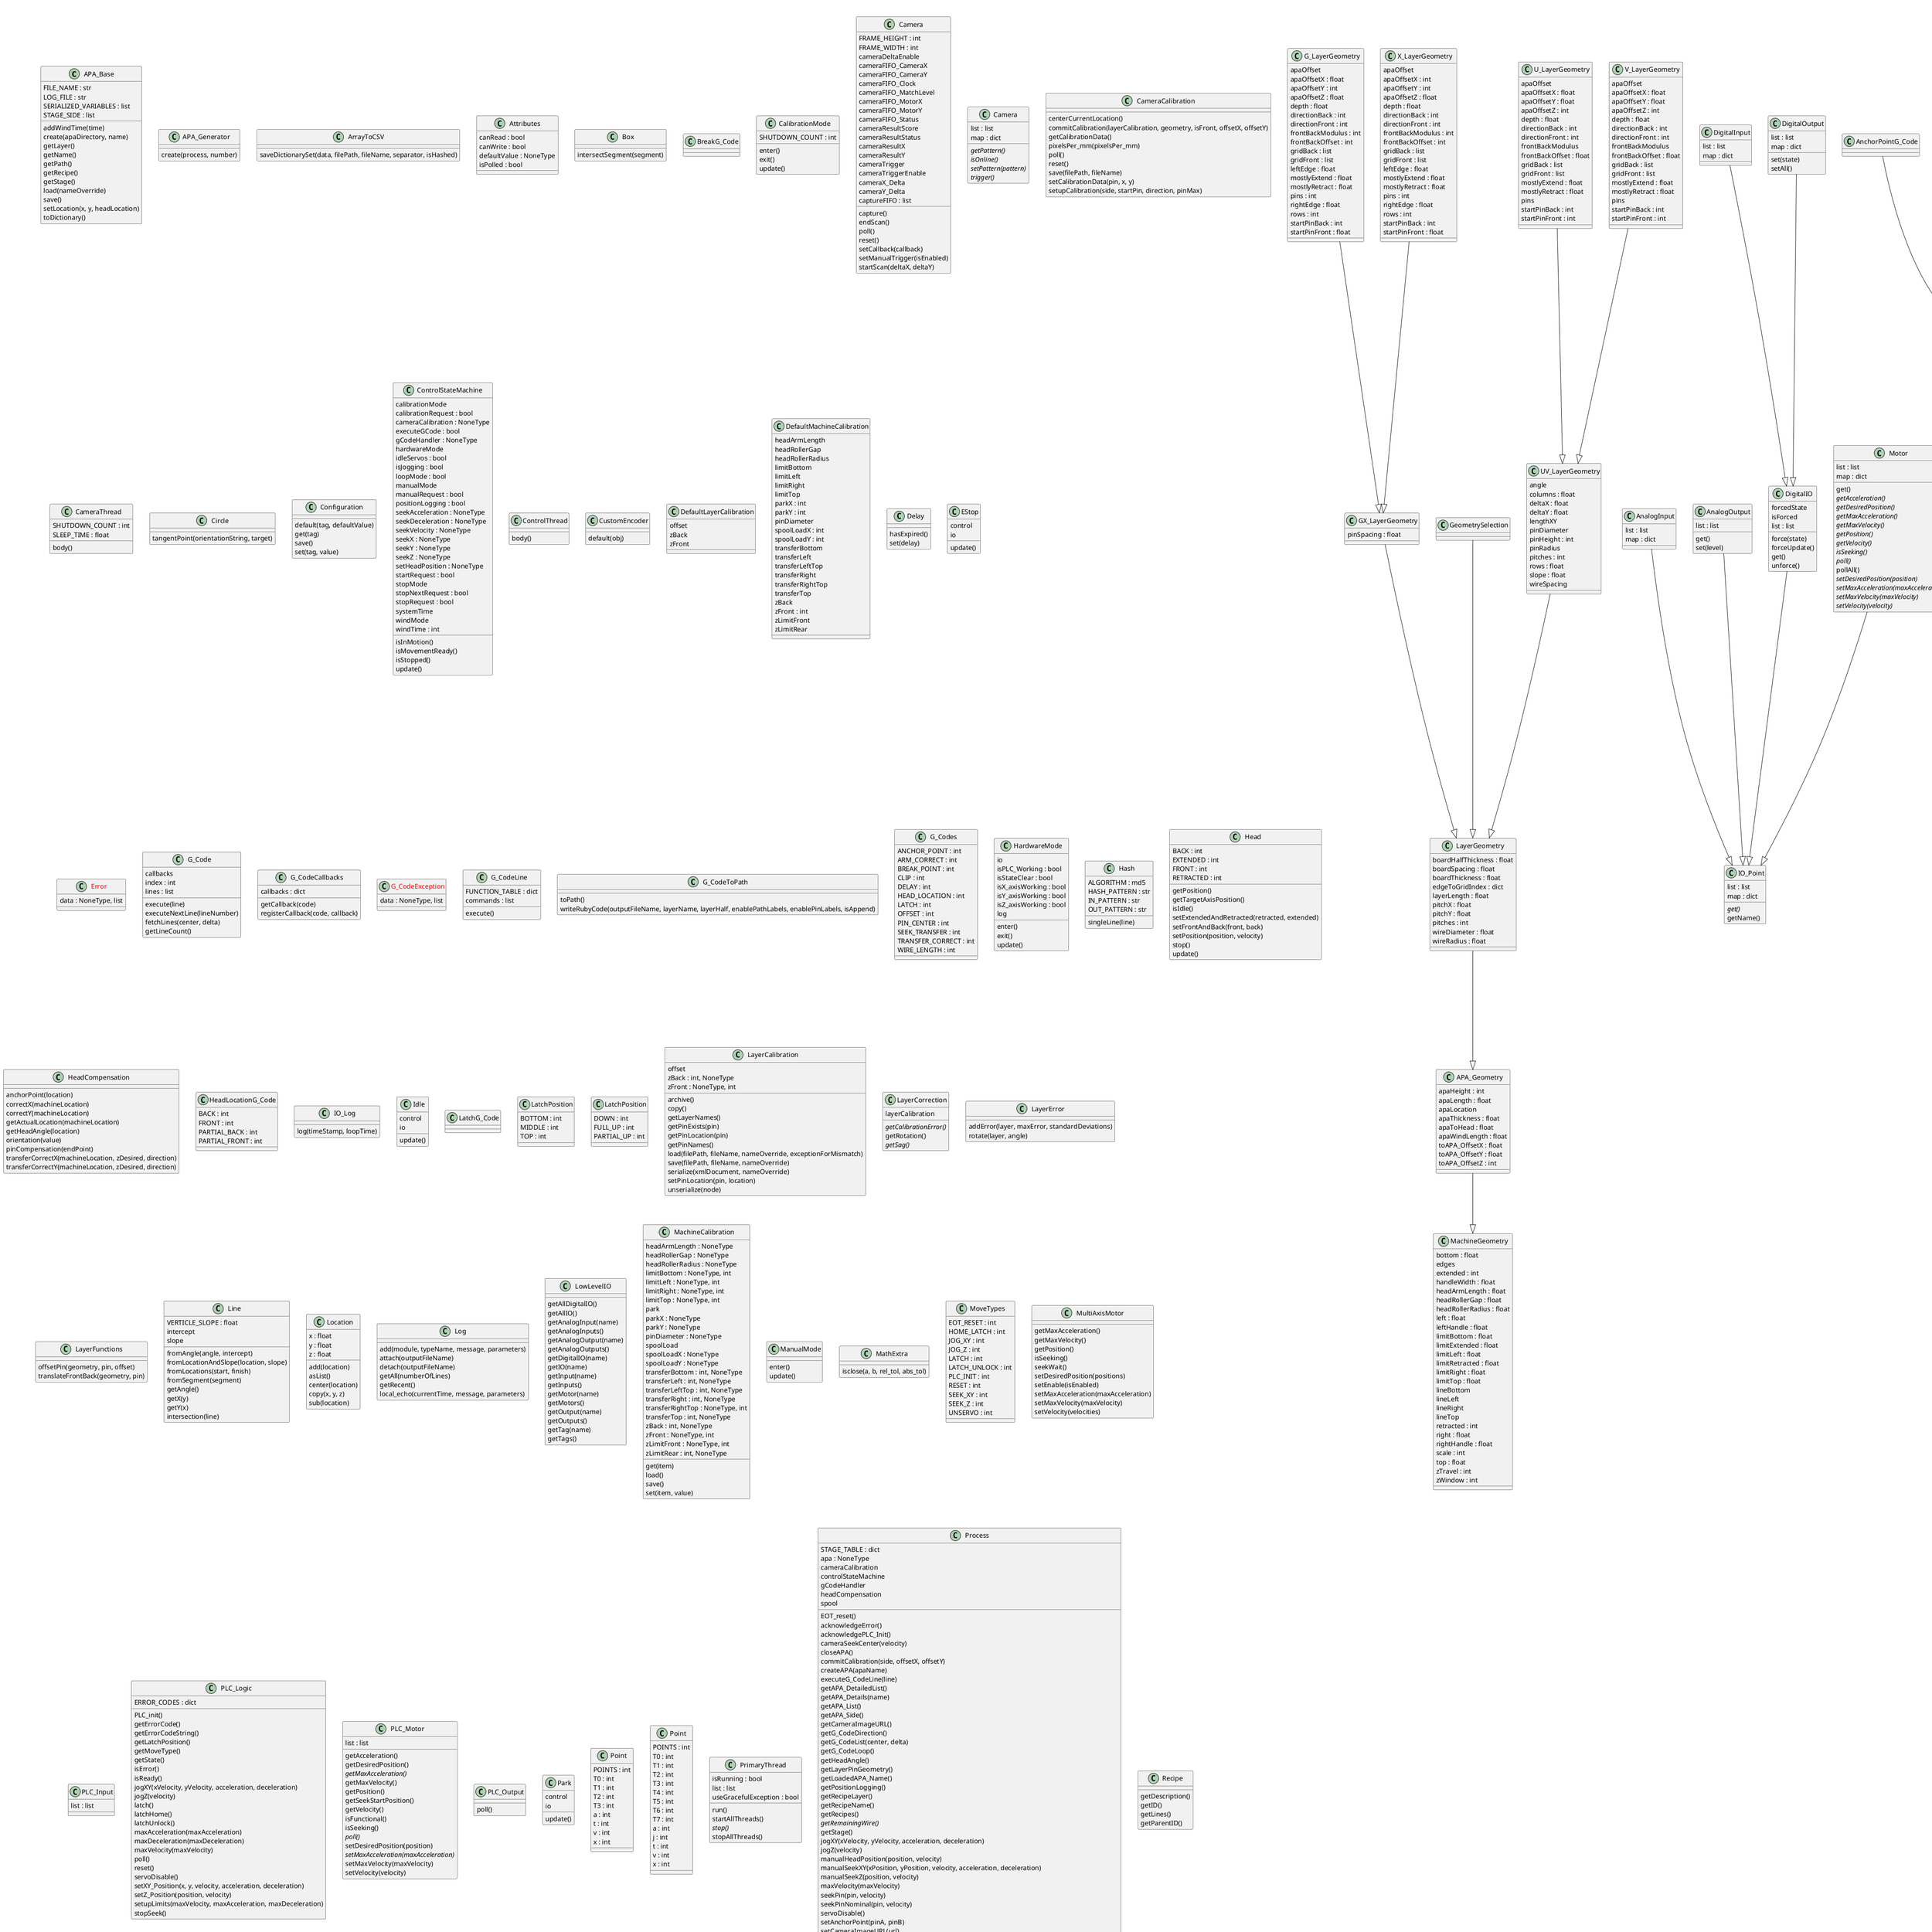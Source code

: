 @startuml classes
set namespaceSeparator none
class "APA_Base" as winder.Control.Control.APA_Base.APA_Base {
  FILE_NAME : str
  LOG_FILE : str
  SERIALIZED_VARIABLES : list
  STAGE_SIDE : list
  addWindTime(time)
  create(apaDirectory, name)
  getLayer()
  getName()
  getPath()
  getRecipe()
  getStage()
  load(nameOverride)
  save()
  setLocation(x, y, headLocation)
  toDictionary()
}
class "APA_Generator" as winder.Control.Debug.APA_Generator.APA_Generator {
  create(process, number)
}
class "APA_Geometry" as winder.Control.Machine.APA_Geometry.APA_Geometry {
  apaHeight : int
  apaLength : float
  apaLocation
  apaThickness : float
  apaToHead : float
  apaWindLength : float
  toAPA_OffsetX : float
  toAPA_OffsetY : float
  toAPA_OffsetZ : int
}
class "AnalogInput" as winder.Control.IO.Primitives.AnalogInput.AnalogInput {
  list : list
  map : dict
}
class "AnalogOutput" as winder.Control.IO.Primitives.AnalogOutput.AnalogOutput {
  list : list
  get()
  set(level)
}
class "AnchorPointG_Code" as winder.Control.RecipeGenerator.G_CodeFunctions.AnchorPointG_Code.AnchorPointG_Code {
}
class "AnodePlaneArray" as winder.Control.Control.AnodePlaneArray.AnodePlaneArray {
  close()
  closeLoadedRecipe()
  getCalibrationFile()
  load()
  loadRecipe(layer, recipeFile, startingLine)
  save()
  setStage(stage, message)
  setupBlankCalibration(layer, geometry)
}
class "ArmCorrectG_Code" as winder.Control.RecipeGenerator.G_CodeFunctions.ArmCorrectG_Code.ArmCorrectG_Code {
}
class "ArrayToCSV" as winder.Control.Library.ArrayToCSV.ArrayToCSV {
  saveDictionarySet(data, filePath, fileName, separator, isHashed)
}
class "Attributes" as winder.Control.IO.Devices.PLC.PLC.Tag.Attributes {
  canRead : bool
  canWrite : bool
  defaultValue : NoneType
  isPolled : bool
}
class "BaseIO" as winder.Control.IO.Maps.BaseIO.BaseIO {
  FrameLockFootBtm
  FrameLockFootMid
  FrameLockFootTop
  FrameLockHeadBtm
  FrameLockHeadMid
  FrameLockHeadTop
  Gate_Key
  Latch_Actuator_Mid
  Latch_Actuator_Top
  Latch_Homed
  Light_Curtain
  Rotation_Lock_key
  X_Park_OK
  X_Transfer_OK
  Y_Mount_Transfer_OK
  Y_Transfer_OK
  Z_End_of_Travel
  Z_Extended
  Z_Fixed_Latched
  Z_Fixed_Present
  Z_Retracted_1A
  Z_Retracted_2A
  Z_Retracted_2B
  Z_Spring_Comp
  Z_Stage_Latched
  Z_Stage_Present
  camera
  endOfTravel_Xm
  endOfTravel_Xp
  endOfTravel_Ym
  endOfTravel_Yp
  estop
  head
  park
  plc
  plcLogic
  pollCallbacks : list
  xAxis
  xyAxis
  yAxis
  zAxis
  isFunctional()
  pollInputs()
}
class "Box" as winder.Control.Library.Geometry.Box.Box {
  intersectSegment(segment)
}
class "BreakG_Code" as winder.Control.RecipeGenerator.G_CodeFunctions.BreakG_Code.BreakG_Code {
}
class "CalibrationMode" as winder.Control.Control.CalibrationMode.CalibrationMode {
  SHUTDOWN_COUNT : int
  enter()
  exit()
  update()
}
class "Camera" as winder.Control.IO.Systems.Camera.Camera {
  FRAME_HEIGHT : int
  FRAME_WIDTH : int
  cameraDeltaEnable
  cameraFIFO_CameraX
  cameraFIFO_CameraY
  cameraFIFO_Clock
  cameraFIFO_MatchLevel
  cameraFIFO_MotorX
  cameraFIFO_MotorY
  cameraFIFO_Status
  cameraResultScore
  cameraResultStatus
  cameraResultX
  cameraResultY
  cameraTrigger
  cameraTriggerEnable
  cameraX_Delta
  cameraY_Delta
  captureFIFO : list
  capture()
  endScan()
  poll()
  reset()
  setCallback(callback)
  setManualTrigger(isEnabled)
  startScan(deltaX, deltaY)
}
class "Camera" as winder.Control.IO.Primitives.Camera.Camera {
  list : list
  map : dict
  {abstract}getPattern()
  {abstract}isOnline()
  {abstract}setPattern(pattern)
  {abstract}trigger()
}
class "CameraCalibration" as winder.Control.Control.CameraCalibration.CameraCalibration {
  centerCurrentLocation()
  commitCalibration(layerCalibration, geometry, isFront, offsetX, offsetY)
  getCalibrationData()
  pixelsPer_mm(pixelsPer_mm)
  poll()
  reset()
  save(filePath, fileName)
  setCalibrationData(pin, x, y)
  setupCalibration(side, startPin, direction, pinMax)
}
class "CameraThread" as winder.Control.Threads.CameraThread.CameraThread {
  SHUTDOWN_COUNT : int
  SLEEP_TIME : float
  body()
}
class "Circle" as winder.Control.Library.Geometry.Circle.Circle {
  tangentPoint(orientationString, target)
}
class "ClipG_Code" as winder.Control.RecipeGenerator.G_CodeFunctions.ClipG_Code.ClipG_Code {
}
class "Configuration" as winder.Control.Library.Configuration.Configuration {
  default(tag, defaultValue)
  get(tag)
  save()
  set(tag, value)
}
class "ControlStateMachine" as winder.Control.Control.ControlStateMachine.ControlStateMachine {
  calibrationMode
  calibrationRequest : bool
  cameraCalibration : NoneType
  executeGCode : bool
  gCodeHandler : NoneType
  hardwareMode
  idleServos : bool
  isJogging : bool
  loopMode : bool
  manualMode
  manualRequest : bool
  positionLogging : bool
  seekAcceleration : NoneType
  seekDeceleration : NoneType
  seekVelocity : NoneType
  seekX : NoneType
  seekY : NoneType
  seekZ : NoneType
  setHeadPosition : NoneType
  startRequest : bool
  stopMode
  stopNextRequest : bool
  stopRequest : bool
  systemTime
  windMode
  windTime : int
  isInMotion()
  isMovementReady()
  isStopped()
  update()
}
class "ControlThread" as winder.Control.Threads.ControlThread.ControlThread {
  body()
}
class "ControllogixPLC" as winder.Control.IO.Devices.ControllogixPLC.ControllogixPLC {
  initialize()
  isNotFunctional()
  read(tagName: str)
  write(tag, data, typeName)
}
class "CustomEncoder" as winder.Control.main.CustomEncoder {
  default(obj)
}
class "DefaultLayerCalibration" as winder.Control.Machine.DefaultCalibration.DefaultLayerCalibration {
  offset
  zBack
  zFront
}
class "DefaultMachineCalibration" as winder.Control.Machine.DefaultCalibration.DefaultMachineCalibration {
  headArmLength
  headRollerGap
  headRollerRadius
  limitBottom
  limitLeft
  limitRight
  limitTop
  parkX : int
  parkY : int
  pinDiameter
  spoolLoadX : int
  spoolLoadY : int
  transferBottom
  transferLeft
  transferLeftTop
  transferRight
  transferRightTop
  transferTop
  zBack
  zFront : int
  zLimitFront
  zLimitRear
}
class "Delay" as winder.Control.Simulator.Delay.Delay {
  hasExpired()
  set(delay)
}
class "DigitalIO" as winder.Control.IO.Primitives.DigitalIO.DigitalIO {
  forcedState
  isForced
  list : list
  force(state)
  forceUpdate()
  get()
  unforce()
}
class "DigitalInput" as winder.Control.IO.Primitives.DigitalInput.DigitalInput {
  list : list
  map : dict
}
class "DigitalOutput" as winder.Control.IO.Primitives.DigitalOutput.DigitalOutput {
  list : list
  map : dict
  set(state)
  setAll()
}
class "EStop" as winder.Control.Control.StopMode.StopMode.EStop {
  control
  io
  update()
}
class "<color:red>Error</color>" as winder.Control.Library.HashedSerializable.HashedSerializable.Error {
  data : NoneType, list
}
class "GX_LayerGeometry" as winder.Control.Machine.GX_LayerGeometry.GX_LayerGeometry {
  pinSpacing : float
}
class "G_Code" as winder.Control.Library.G_Code.G_Code {
  callbacks
  index : int
  lines : list
  execute(line)
  executeNextLine(lineNumber)
  fetchLines(center, delta)
  getLineCount()
}
class "G_CodeCallbacks" as winder.Control.Library.G_Code.G_CodeCallbacks {
  callbacks : dict
  getCallback(code)
  registerCallback(code, callback)
}
class "G_CodeClass" as winder.Control.Library.G_Code.G_CodeClass {
  callback : NoneType
  parameters : list
  parentLine
  addParameter(parameter)
  execute()
  get()
  setCallback(callback)
}
class "G_CodeCommand" as winder.Control.Library.G_Code.G_CodeCommand {
  addParameter(parameter)
  get()
}
class "<color:red>G_CodeException</color>" as winder.Control.Library.G_Code.G_CodeException {
  data : NoneType, list
}
class "G_CodeFeedRate" as winder.Control.Library.G_Code.G_CodeFeedRate {
}
class "G_CodeFunction" as winder.Control.RecipeGenerator.G_CodeFunctions.G_CodeFunction.G_CodeFunction {
  getFunction()
  getParameter(index)
  toG_Code()
}
class "G_CodeFunction" as winder.Control.Library.G_Code.G_CodeFunction {
  addParameter(parameter)
}
class "G_CodeHandler" as winder.Control.Control.G_CodeHandler.G_CodeHandler {
  runToLine : int
  singleStep : bool
  clearCodeError()
  closeG_Code()
  closeG_CodeLog()
  executeG_CodeLine(line)
  fetchLines(center, delta)
  getDirection()
  getG_CodeErrorData()
  getG_CodeErrorMessage()
  getLine()
  getTotalLines()
  getVelocityScale()
  isDone()
  isG_CodeError()
  isG_CodeLoaded()
  isOutOfWire()
  isPositionLogging()
  loadG_Code(lines, calibration)
  log_g_code()
  poll()
  runNextLine()
  setDirection(isForward)
  setG_CodeLog(gCodeLogFile)
  setLine(line)
  setVelocityScale(scaleFactor)
  startPositionLogging(positionLogFileName)
  stop()
  stopNext()
}
class "G_CodeHandlerBase" as winder.Control.Machine.G_CodeHandlerBase.G_CodeHandlerBase {
  DEBUG_UNIT : bool
  G_CODE_FUNCTION_TABLE : dict
  getLayerCalibration()
  setInitialLocation(x, y, headLocation)
  setLimitVelocity(maxVelocity)
  setVelocity(velocity)
  useLayerCalibration(layerCalibration)
}
class "G_CodeLine" as winder.Control.Library.G_Code.G_CodeLine {
  FUNCTION_TABLE : dict
  commands : list
  execute()
}
class "G_CodeLineNumber" as winder.Control.Library.G_Code.G_CodeLineNumber {
  addParameter(parameter)
}
class "G_CodeParameter" as winder.Control.Library.G_Code.G_CodeParameter {
}
class "G_CodePath" as winder.Control.RecipeGenerator.G_CodePath.G_CodePath {
  pushComment(comment)
  pushG_Code(gCode)
  pushSeekForce(forceX, forceY, forceZ)
  toG_Code(output, name, isCommentOut)
  toSketchUpRuby(output, layer, half, enableLables)
}
class "G_CodeProgramName" as winder.Control.Library.G_Code.G_CodeProgramName {
  addParameter(parameter)
}
class "G_CodeSetX" as winder.Control.Library.G_Code.G_CodeSetX {
}
class "G_CodeSetY" as winder.Control.Library.G_Code.G_CodeSetY {
}
class "G_CodeSetZ" as winder.Control.Library.G_Code.G_CodeSetZ {
}
class "G_CodeTester" as winder.Control.Machine.G_CodeHandlerBase.G_CodeTester {
}
class "G_CodeToPath" as winder.Control.RecipeGenerator.G_CodeToPath.G_CodeToPath {
  toPath()
  writeRubyCode(outputFileName, layerName, layerHalf, enablePathLabels, enablePinLabels, isAppend)
}
class "G_Codes" as winder.Control.Machine.G_Codes.G_Codes {
  ANCHOR_POINT : int
  ARM_CORRECT : int
  BREAK_POINT : int
  CLIP : int
  DELAY : int
  HEAD_LOCATION : int
  LATCH : int
  OFFSET : int
  PIN_CENTER : int
  SEEK_TRANSFER : int
  TRANSFER_CORRECT : int
  WIRE_LENGTH : int
}
class "G_LayerGeometry" as winder.Control.Machine.G_LayerGeometry.G_LayerGeometry {
  apaOffset
  apaOffsetX : float
  apaOffsetY : int
  apaOffsetZ : float
  depth : float
  directionBack : int
  directionFront : int
  frontBackModulus : int
  frontBackOffset : int
  gridBack : list
  gridFront : list
  leftEdge : float
  mostlyExtend : float
  mostlyRetract : float
  pins : int
  rightEdge : float
  rows : int
  startPinBack : int
  startPinFront : float
}
class "GeometrySelection" as winder.Control.Machine.GeometrySelection.GeometrySelection {
}
class "HardwareMode" as winder.Control.Control.HardwareMode.HardwareMode {
  io
  isPLC_Working : bool
  isStateClear : bool
  isX_axisWorking : bool
  isY_axisWorking : bool
  isZ_axisWorking : bool
  log
  enter()
  exit()
  update()
}
class "Hash" as winder.Control.Library.Hash.Hash {
  ALGORITHM : md5
  HASH_PATTERN : str
  IN_PATTERN : str
  OUT_PATTERN : str
  singleLine(line)
}
class "HashedSerializable" as winder.Control.Library.HashedSerializable.HashedSerializable {
  hashValue : str
  getFileName()
  getFilePath()
  getFullFileName()
  load(filePath, fileName, nameOverride, exceptionForMismatch)
  save(filePath, fileName, nameOverride)
}
class "Head" as winder.Control.IO.Systems.Head.Head {
  BACK : int
  EXTENDED : int
  FRONT : int
  RETRACTED : int
  getPosition()
  getTargetAxisPosition()
  isIdle()
  setExtendedAndRetracted(retracted, extended)
  setFrontAndBack(front, back)
  setPosition(position, velocity)
  stop()
  update()
}
class "HeadCompensation" as winder.Control.Machine.HeadCompensation.HeadCompensation {
  anchorPoint(location)
  correctX(machineLocation)
  correctY(machineLocation)
  getActualLocation(machineLocation)
  getHeadAngle(location)
  orientation(value)
  pinCompensation(endPoint)
  transferCorrectX(machineLocation, zDesired, direction)
  transferCorrectY(machineLocation, zDesired, direction)
}
class "HeadLocationG_Code" as winder.Control.RecipeGenerator.G_CodeFunctions.HeadLocationG_Code.HeadLocationG_Code {
  BACK : int
  FRONT : int
  PARTIAL_BACK : int
  PARTIAL_FRONT : int
}
class "HeadPosition" as winder.Control.RecipeGenerator.HeadPosition.HeadPosition {
  BACK : int
  FRONT : int
  OTHER_SIDE : int
  PARTIAL : int
  PARTIAL_BACK : int
  PARTIAL_FRONT : int
  get()
  set(location)
}
class "IO_Device" as winder.Control.IO.Devices.IO_Device.IO_Device {
  list : list
  getName()
  {abstract}initialize()
  {abstract}isNotFunctional()
}
class "IO_Log" as winder.Control.Control.IO_Log.IO_Log {
  log(timeStamp, loopTime)
}
class "IO_Point" as winder.Control.IO.Primitives.IO_Point.IO_Point {
  list : list
  map : dict
  {abstract}get()
  getName()
}
class "Idle" as winder.Control.Control.StopMode.StopMode.Idle {
  control
  io
  update()
}
class "LatchG_Code" as winder.Control.RecipeGenerator.G_CodeFunctions.LatchG_Code.LatchG_Code {
}
class "LatchPosition" as winder.Control.Simulator.PLC_Simulator.PLC_Simulator.LatchPosition {
  BOTTOM : int
  MIDDLE : int
  TOP : int
}
class "LatchPosition" as winder.Control.IO.Systems.PLC_Logic.PLC_Logic.LatchPosition {
  DOWN : int
  FULL_UP : int
  PARTIAL_UP : int
}
class "LayerCalibration" as winder.Control.Machine.LayerCalibration.LayerCalibration {
  offset
  zBack : int, NoneType
  zFront : NoneType, int
  archive()
  copy()
  getLayerNames()
  getPinExists(pin)
  getPinLocation(pin)
  getPinNames()
  load(filePath, fileName, nameOverride, exceptionForMismatch)
  save(filePath, fileName, nameOverride)
  serialize(xmlDocument, nameOverride)
  setPinLocation(pin, location)
  unserialize(node)
}
class "LayerCorrection" as winder.Control.Machine.LayerCorrection.LayerCorrection {
  layerCalibration
  {abstract}getCalibrationError()
  getRotation()
  {abstract}getSag()
}
class "LayerError" as winder.Control.Simulator.LayerError.LayerError {
  addError(layer, maxError, standardDeviations)
  rotate(layer, angle)
}
class "LayerFunctions" as winder.Control.Machine.LayerFunctions.LayerFunctions {
  offsetPin(geometry, pin, offset)
  translateFrontBack(geometry, pin)
}
class "LayerGX_Recipe" as winder.Control.RecipeGenerator.LayerGX_Recipe.LayerGX_Recipe {
  OVERSHOOT : int
  firstHalf : NoneType
  gCodePath : NoneType
  netIndex : int
  secondHalf : NoneType
  z
}
class "LayerG_Recipe" as winder.Control.RecipeGenerator.LayerG_Recipe.LayerG_Recipe {
}
class "LayerGeometry" as winder.Control.Machine.LayerGeometry.LayerGeometry {
  boardHalfThickness : float
  boardSpacing : float
  boardThickness : float
  edgeToGridIndex : dict
  layerLength : float
  pitchX : float
  pitchY : float
  pitches : int
  wireDiameter : float
  wireRadius : float
}
class "LayerUV_Recipe" as winder.Control.RecipeGenerator.LayerUV_Recipe.LayerUV_Recipe {
  OVERSHOOT : int
  anchorOrientations : dict
  firstHalf : NoneType
  gCodePath : NoneType
  netIndex : int
  orientations : dict
  secondHalf : NoneType
  z
}
class "LayerU_Recipe" as winder.Control.RecipeGenerator.LayerU_Recipe.LayerU_Recipe {
  net : list
}
class "LayerV_Recipe" as winder.Control.RecipeGenerator.LayerV_Recipe.LayerV_Recipe {
  net : list
}
class "LayerX_Recipe" as winder.Control.RecipeGenerator.LayerX_Recipe.LayerX_Recipe {
}
class "Line" as winder.Control.Library.Geometry.Line.Line {
  VERTICLE_SLOPE : float
  intercept
  slope
  fromAngle(angle, intercept)
  fromLocationAndSlope(location, slope)
  fromLocations(start, finish)
  fromSegment(segment)
  getAngle()
  getX(y)
  getY(x)
  intersection(line)
}
class "Location" as winder.Control.Library.Geometry.Location.Location {
  x : float
  y : float
  z : float
  add(location)
  asList()
  center(location)
  copy(x, y, z)
  sub(location)
}
class "Log" as winder.Control.Library.Log.Log {
  add(module, typeName, message, parameters)
  attach(outputFileName)
  detach(outputFileName)
  getAll(numberOfLines)
  getRecent()
  local_echo(currentTime, message, parameters)
}
class "LoggedStateMachine" as winder.Control.Library.LoggedStateMachine.LoggedStateMachine {
  log
  changeState(newState)
}
class "LowLevelIO" as winder.Control.Control.LowLevelIO.LowLevelIO {
  getAllDigitalIO()
  getAllIO()
  getAnalogInput(name)
  getAnalogInputs()
  getAnalogOutput(name)
  getAnalogOutputs()
  getDigitalIO(name)
  getIO(name)
  getInput(name)
  getInputs()
  getMotor(name)
  getMotors()
  getOutput(name)
  getOutputs()
  getTag(name)
  getTags()
}
class "MachineCalibration" as winder.Control.Machine.MachineCalibration.MachineCalibration {
  headArmLength : NoneType
  headRollerGap : NoneType
  headRollerRadius : NoneType
  limitBottom : NoneType, int
  limitLeft : NoneType, int
  limitRight : NoneType, int
  limitTop : NoneType, int
  park
  parkX : NoneType
  parkY : NoneType
  pinDiameter : NoneType
  spoolLoad
  spoolLoadX : NoneType
  spoolLoadY : NoneType
  transferBottom : int, NoneType
  transferLeft : int, NoneType
  transferLeftTop : int, NoneType
  transferRight : int, NoneType
  transferRightTop : NoneType, int
  transferTop : int, NoneType
  zBack : int, NoneType
  zFront : NoneType, int
  zLimitFront : NoneType, int
  zLimitRear : int, NoneType
  get(item)
  load()
  save()
  set(item, value)
}
class "MachineGeometry" as winder.Control.Machine.MachineGeometry.MachineGeometry {
  bottom : float
  edges
  extended : int
  handleWidth : float
  headArmLength : float
  headRollerGap : float
  headRollerRadius : float
  left : float
  leftHandle : float
  limitBottom : float
  limitExtended : float
  limitLeft : float
  limitRetracted : float
  limitRight : float
  limitTop : float
  lineBottom
  lineLeft
  lineRight
  lineTop
  retracted : int
  right : float
  rightHandle : float
  scale : int
  top : float
  zTravel : int
  zWindow : int
}
class "ManualMode" as winder.Control.Control.ManualMode.ManualMode {
  enter()
  update()
}
class "MathExtra" as winder.Control.Library.MathExtra.MathExtra {
  isclose(a, b, rel_tol, abs_tol)
}
class "Motion" as winder.Control.Simulator.Motion.Motion {
  {abstract}hardStop(time)
  {abstract}interpolateAcceleration(time)
  {abstract}interpolatePosition(time)
  {abstract}interpolateVelocity(time)
  {abstract}isMoving(time)
}
class "Motor" as winder.Control.IO.Primitives.Motor.Motor {
  list : list
  map : dict
  get()
  {abstract}getAcceleration()
  {abstract}getDesiredPosition()
  {abstract}getMaxAcceleration()
  {abstract}getMaxVelocity()
  {abstract}getPosition()
  {abstract}getVelocity()
  {abstract}isSeeking()
  {abstract}poll()
  pollAll()
  {abstract}setDesiredPosition(position)
  {abstract}setMaxAcceleration(maxAcceleration)
  {abstract}setMaxVelocity(maxVelocity)
  {abstract}setVelocity(velocity)
}
class "MoveTypes" as winder.Control.IO.Systems.PLC_Logic.PLC_Logic.MoveTypes {
  EOT_RESET : int
  HOME_LATCH : int
  JOG_XY : int
  JOG_Z : int
  LATCH : int
  LATCH_UNLOCK : int
  PLC_INIT : int
  RESET : int
  SEEK_XY : int
  SEEK_Z : int
  UNSERVO : int
}
class "MultiAxisMotor" as winder.Control.IO.Systems.MultiAxisMotor.MultiAxisMotor {
  getMaxAcceleration()
  getMaxVelocity()
  getPosition()
  isSeeking()
  seekWait()
  setDesiredPosition(positions)
  setEnable(isEnabled)
  setMaxAcceleration(maxAcceleration)
  setMaxVelocity(maxVelocity)
  setVelocity(velocities)
}
class "OffsetG_Code" as winder.Control.RecipeGenerator.G_CodeFunctions.OffsetG_Code.OffsetG_Code {
}
class "PLC" as winder.Control.IO.Devices.PLC.PLC {
  MAX_TAG_READS : int
  {abstract}initialize()
  {abstract}isNotFunctional()
  {abstract}read(tag)
  {abstract}write(tag, data, typeName)
}
class "PLC_Input" as winder.Control.IO.Types.PLC_Input.PLC_Input {
  list : list
}
class "PLC_Logic" as winder.Control.IO.Systems.PLC_Logic.PLC_Logic {
  ERROR_CODES : dict
  PLC_init()
  getErrorCode()
  getErrorCodeString()
  getLatchPosition()
  getMoveType()
  getState()
  isError()
  isReady()
  jogXY(xVelocity, yVelocity, acceleration, deceleration)
  jogZ(velocity)
  latch()
  latchHome()
  latchUnlock()
  maxAcceleration(maxAcceleration)
  maxDeceleration(maxDeceleration)
  maxVelocity(maxVelocity)
  poll()
  reset()
  servoDisable()
  setXY_Position(x, y, velocity, acceleration, deceleration)
  setZ_Position(position, velocity)
  setupLimits(maxVelocity, maxAcceleration, maxDeceleration)
  stopSeek()
}
class "PLC_Motor" as winder.Control.IO.Types.PLC_Motor.PLC_Motor {
  list : list
  getAcceleration()
  getDesiredPosition()
  {abstract}getMaxAcceleration()
  getMaxVelocity()
  getPosition()
  getSeekStartPosition()
  getVelocity()
  isFunctional()
  isSeeking()
  {abstract}poll()
  setDesiredPosition(position)
  {abstract}setMaxAcceleration(maxAcceleration)
  setMaxVelocity(maxVelocity)
  setVelocity(velocity)
}
class "PLC_Output" as winder.Control.IO.Types.PLC_Output.PLC_Output {
  poll()
}
class "PLC_Simulator" as winder.Control.Simulator.PLC_Simulator.PLC_Simulator {
  CAMERA_JITTER : int
  Latch_Actuator_Mid
  Latch_Actuator_Top
  Latch_Homed
  POSITION_ERROR : int
  Rotation_Lock_key
  VELOCITY_ERROR : float
  X_Park_OK
  X_Transfer_OK
  Y_Mount_Transfer_OK
  Y_Transfer_OK
  Z_End_of_Travel
  Z_Extended
  Z_Fixed_Latched
  Z_Fixed_Present
  Z_Retracted_1A
  Z_Retracted_2A
  Z_Retracted_2B
  Z_Spring_Comp
  Z_Stage_Latched
  Z_Stage_Present
  endOfTravel_Xm
  endOfTravel_Xp
  endOfTravel_Ym
  endOfTravel_Yp
  cameraFIFO_ClockCallback(tag, value)
  poll()
}
class "Park" as winder.Control.Control.StopMode.StopMode.Park {
  control
  io
  update()
}
class "Path3d" as winder.Control.RecipeGenerator.Path3d.Path3d {
  baseOffset
  last
  path : list
  push(x, y, z)
  pushOffset(location, radius, angle)
  toSketchUpRuby(output, name)
  totalLength()
}
class "PinCenterG_Code" as winder.Control.RecipeGenerator.G_CodeFunctions.PinCenterG_Code.PinCenterG_Code {
}
class "Point" as winder.Control.Simulator.TrapezoidalMotion.TrapezoidalMotion.Point {
  POINTS : int
  T0 : int
  T1 : int
  T2 : int
  T3 : int
  a : int
  t : int
  v : int
  x : int
}
class "Point" as winder.Control.Simulator.S_CurveMotion.S_CurveMotion.Point {
  POINTS : int
  T0 : int
  T1 : int
  T2 : int
  T3 : int
  T4 : int
  T5 : int
  T6 : int
  T7 : int
  a : int
  j : int
  t : int
  v : int
  x : int
}
class "PrimaryThread" as winder.Control.Threads.PrimaryThread.PrimaryThread {
  isRunning : bool
  list : list
  useGracefulException : bool
  run()
  startAllThreads()
  {abstract}stop()
  stopAllThreads()
}
class "Process" as winder.Control.Control.Process.Process {
  STAGE_TABLE : dict
  apa : NoneType
  cameraCalibration
  controlStateMachine
  gCodeHandler
  headCompensation
  spool
  EOT_reset()
  acknowledgeError()
  acknowledgePLC_Init()
  cameraSeekCenter(velocity)
  closeAPA()
  commitCalibration(side, offsetX, offsetY)
  createAPA(apaName)
  executeG_CodeLine(line)
  getAPA_DetailedList()
  getAPA_Details(name)
  getAPA_List()
  getAPA_Side()
  getCameraImageURL()
  getG_CodeDirection()
  getG_CodeList(center, delta)
  getG_CodeLoop()
  getHeadAngle()
  getLayerPinGeometry()
  getLoadedAPA_Name()
  getPositionLogging()
  getRecipeLayer()
  getRecipeName()
  getRecipes()
  {abstract}getRemainingWire()
  getStage()
  jogXY(xVelocity, yVelocity, acceleration, deceleration)
  jogZ(velocity)
  manualHeadPosition(position, velocity)
  manualSeekXY(xPosition, yPosition, velocity, acceleration, deceleration)
  manualSeekZ(position, velocity)
  maxVelocity(maxVelocity)
  seekPin(pin, velocity)
  seekPinNominal(pin, velocity)
  servoDisable()
  setAnchorPoint(pinA, pinB)
  setCameraImageURL(url)
  setG_CodeDirection(isForward)
  setG_CodeLine(line)
  setG_CodeLoop(isLoopMode)
  setG_CodeRunToLine(line)
  setG_CodeVelocityScale(scaleFactor)
  {abstract}setMinimumWire(length)
  setPositionLogging(isEnabled)
  setStage(stage, message)
  {abstract}setWireLength(length)
  start()
  startCalibrate(side, startPin, endPin, maxPins, deltaX, deltaY, velocity, acceleration, deceleration)
  step()
  stop()
  stopNextLine()
  switchAPA(apaName)
}
class "ProductionIO" as winder.Control.IO.Maps.ProductionIO.ProductionIO {
}
class "Recipe" as winder.Control.Library.Recipe.Recipe {
  getDescription()
  getID()
  getLines()
  getParentID()
}
class "RecipeGenerator" as winder.Control.RecipeGenerator.RecipeGenerator.RecipeGenerator {
  basePath
  centering : dict
  firstHalf : NoneType
  gCodePath : NoneType
  geometry
  headZ : int
  net : list
  netIndex : int
  nodePath : NoneType
  nodes : dict
  secondHalf : NoneType
  z : NoneType
  center(startPin, direction)
  defaultCalibration(layerName, geometry, saveCalibration)
  location(net)
  offsetPin(pin, offset)
  pinCenterTarget(axis, pinNames)
  pinNames(startPin, direction)
  printNet()
  printNodes()
  printStats()
  writeG_Code(outputFileName, outputExtension, layerName)
  writeRubyAnimateCode(outputFileName, number)
  writeRubyBasePath(outputFileName, isAppend)
  writeRubyCode(layerName, half, outputFileName, enablePath, enablePathLabels, enableWire, isAppend)
}
class "RemoteSession" as winder.Control.Library.RemoteSession.RemoteSession {
  ACTIVE_EXPIRATION : int
  INITIAL_EXPIRATION : int
  PASSWORD : str
  SALT_SIZE : int
  sessions : dict
  sessionsSemaphore
  checkPassword(passwordHash, password)
  getAuthenticated()
  getId()
  getSalt()
  isAuthenticated(sessionId)
  sessionSetup(sessionId)
  setAuthenticated(isAuthenticated)
}
class "S_CurveMotion" as winder.Control.Simulator.S_CurveMotion.S_CurveMotion {
  compute(jerk, acceleration, velocity, startPosition, endPosition)
  hardStop(time)
  interpolateAcceleration(time)
  interpolatePosition(time)
  interpolateVelocity(time)
  isMoving(time)
}
class "SeekTransferG_Code" as winder.Control.RecipeGenerator.G_CodeFunctions.SeekTransferG_Code.SeekTransferG_Code {
}
class "Segment" as winder.Control.Library.Geometry.Segment.Segment {
  finish
  start
  deltaX()
  deltaY()
  deltaZ()
  intercept()
  isPoint()
  length()
  slope()
}
class "Serializable" as winder.Control.Library.Serializable.Serializable {
  SUPPORTED_PRIMITIVES : tuple
  getVariableList()
  load(filePath, fileName, nameOverride)
  save(filePath, fileName, nameOverride)
  serialize(xmlDocument, nameOverride)
  serializeObject(xmlDocument, variable, value)
  toXML(nameOverride)
  toXML_String(nameOverride)
  unserialize(startingNode)
  unserializeNode(node)
}
class "SerializableLocation" as winder.Control.Library.SerializableLocation.SerializableLocation {
  x
  y
  z
  fromLocation(location)
}
class "Settings" as winder.Control.Machine.Settings.Settings {
  CLIENT_MAX_DATA_SIZE : int
  CONFIG_FILE : str
  CONTROL_FILES : str
  G_CODE_LOG_FILE : str
  IO_LOG : str
  IO_UPDATE_TIME : float
  MACHINE_CALIBRATION_FILE : str
  SERVER_BACK_LOG : int
  SERVER_MAX_DATA_SIZE : int
  SERVER_PORT : int
  UI_FILES : str
  UI_VERSION_FILE : str
  VERSION_FILE : str
  WEB_DIRECTORY : str
  WEB_SERVER_PORT : int
  src_winder : Path
  defaultConfig(configuration)
}
class "Side" as winder.Control.Control.APA_Base.APA_Base.Side {
  BACK : int
  FRONT : int
  NONE : int
}
class "SimulatedIO" as winder.Control.IO.Maps.SimulatedIO.SimulatedIO {
}
class "SimulatedInput" as winder.Control.Simulator.PLC_Simulator.PLC_Simulator.SimulatedInput {
  get()
  set(state)
}
class "SimulatedMotor" as winder.Control.Simulator.SimulatedMotor.SimulatedMotor {
  JITTER : float
  computeJitter()
  computeTimeLimited(acceleration, deceleration, maxVelocity, desiredTime)
  computeVelocity(acceleration, deceleration, desiredTime)
  getSpeedTag()
  hardStop()
  isInMotion()
  poll()
  positionDelta()
  setSpeedTag(speed)
  startJog(acceleration, deceleration)
  startSeek(velocity, acceleration, deceleration)
  stop()
  travelTime(velocity, acceleration, deceleration)
}
class "SimulatedPLC" as winder.Control.IO.Devices.SimulatedPLC.SimulatedPLC {
  readCallbacks : dict
  tags : dict
  writeCallbacks : dict
  getTag(tag)
  initialize()
  isNotFunctional()
  read(tag)
  setupTag(tag, data, writeCallback, readCallback)
  write(tag, data, typeName)
}
class "SimulationTime" as winder.Control.Simulator.SimulationTime.SimulationTime {
  get()
  getDelta(then, now)
  set(time)
  setLocal()
  sleep(sleepTime)
}
class "SoftwareAnalogInput" as winder.Control.IO.Types.SoftwareAnalogInput.SoftwareAnalogInput {
  get()
  set(value)
}
class "SoftwareAnalogOutput" as winder.Control.IO.Types.SoftwareAnalogOutput.SoftwareAnalogOutput {
}
class "SoftwareInput" as winder.Control.IO.Types.SoftwareInput.SoftwareInput {
  set(state)
}
class "SoftwareMotor" as winder.Control.IO.Types.SoftwareMotor.SoftwareMotor {
  getAcceleration()
  getDesiredPosition()
  getMaxAcceleration()
  getMaxTorque()
  getMaxVelocity()
  getPosition()
  getTorque()
  getVelocity()
  isFunctional()
  isSeeking()
  poll()
  setDesiredPosition(position)
  setMaxAcceleration(maxAcceleration)
  setMaxTorque(maxTorque)
  setMaxVelocity(maxVelocity)
  setTorque(torque)
  setVelocity(velocity)
}
class "SoftwareOutput" as winder.Control.IO.Types.SoftwareOutput.SoftwareOutput {
}
class "SomeClass" as winder.Control.Library.Serializable.SomeClass {
  a : NoneType, float
  b : int, NoneType
  c : int, NoneType
  d : str, NoneType
  e : list
  f : dict
  g
  h
  someClass2
  {abstract}foo()
}
class "SomeClass2" as winder.Control.Library.Serializable.SomeClass2 {
  aa : NoneType, int
  bb : NoneType, int
  cc : int, NoneType
  dd : int, NoneType
  {abstract}bar()
}
class "Spool" as winder.Control.Machine.Spool.Spool {
  getWire()
  isLow()
  setWire(amount)
  subtract(length)
}
class "Stages" as winder.Control.Control.APA_Base.APA_Base.Stages {
  COMPLETE : int
  LAYER_G_FIRST : int
  LAYER_G_SECOND : int
  LAYER_U_FIRST : int
  LAYER_U_SECOND : int
  LAYER_V_FIRST : int
  LAYER_V_SECOND : int
  LAYER_X_FIRST : int
  LAYER_X_SECOND : int
  SIGN_OFF : int
  UNINITIALIZED : int
}
class "StateMachine" as winder.Control.Library.StateMachine.StateMachine {
  name : str, NoneType
  state : NoneType
  states : dict
  addState(state, index)
  changeState(newState)
  getState()
  update()
}
class "StateMachineState" as winder.Control.Library.StateMachineState.StateMachineState {
  stateMachine
  changeState(state)
  enter()
  exit()
  update()
}
class "States" as winder.Control.Control.StopMode.StopMode.StopStateMachine.States {
  ESTOP : int
  IDLE : int
  PARK : int
}
class "States" as winder.Control.Control.ControlStateMachine.ControlStateMachine.States {
  CALIBRATE : tuple
  HARDWARE : tuple
  MANUAL : tuple
  STOP : tuple
  TENTION : int
  WIND : tuple
}
class "States" as winder.Control.IO.Systems.Head.Head.States {
  IDLE : int
  LATCH : int
  SECOND_SEEK : int
  SEEK : int
  START_DOUBLE_LATCH : int
  START_LATCH : int
}
class "States" as winder.Control.IO.Systems.PLC_Logic.PLC_Logic.States {
  ERROR : int
  INIT : int
  LATCHING : int
  LATCH_HOMEING : int
  LATCH_RELEASE : int
  READY : int
  UNSERVO : int
  XY_JOG : int
  XY_SEEK : int
  Z_JOG : int
  Z_SEEK : int
}
class "StopMode" as winder.Control.Control.StopMode.StopMode {
  io
  stateMachine
  stopStateMachine
  isIdle()
  update()
}
class "StopStateMachine" as winder.Control.Control.StopMode.StopMode.StopStateMachine {
}
class "SystemSemaphore" as winder.Control.Library.SystemSemaphore.SystemSemaphore {
  acquire()
  release()
  releaseAll()
}
class "SystemTime" as winder.Control.Library.SystemTime.SystemTime {
  get()
  getDelta(then, now)
  sleep(sleepTime)
}
class "Tag" as winder.Control.IO.Devices.PLC.PLC.Tag {
  list : List['Tag']
  map : dict
  get()
  getName()
  getReadTag()
  poll()
  pollAll(plc)
  set(value)
  updateFromReadTag(value)
}
class "TestClass" as winder.Control.Library.HashedSerializable.TestClass {
  a : NoneType, float
  b : NoneType, int
  c : NoneType, int
  d : NoneType, str
  e : list
  f : dict
  g
  h
  testClass2
  {abstract}foo()
}
class "TestClass2" as winder.Control.Library.HashedSerializable.TestClass2 {
  aa : int, NoneType
  bb : int, NoneType
  cc : int, NoneType
  dd : int, NoneType
  {abstract}bar()
}
class "ThreadedHTTPServer" as winder.Control.Threads.WebServerThread.WebServerThread.body.ThreadedHTTPServer {
}
class "TimeSource" as winder.Control.Library.TimeSource.TimeSource {
  {abstract}get()
  {abstract}getDelta(then, now)
  getElapsedString(seconds)
  {abstract}sleep(sleepTime)
}
class "TransferCorrectG_Code" as winder.Control.RecipeGenerator.G_CodeFunctions.TransferCorrectG_Code.TransferCorrectG_Code {
}
class "TrapezoidalMotion" as winder.Control.Simulator.TrapezoidalMotion.TrapezoidalMotion {
  compute(maxAcceleration, minAcceleration, velocity, startPosition, endPosition)
  computeJog(maxAcceleration, velocity, startPosition)
  computeLimitingVelocity(maxAcceleration, minAcceleration, startPosition, endPosition, desiredTime)
  computeStop(minAcceleration, currentTime)
  computeTimeLimited(maxAcceleration, minAcceleration, maxVelocity, startPosition, endPosition, desiredTime)
  computeTravelTime(maxAcceleration, minAcceleration, maxVelocity, startPosition, endPosition)
  hardStop(time)
  interpolateAcceleration(time)
  interpolatePosition(time)
  interpolateVelocity(time)
  isMoving(time)
}
class "UI_ClientConnection" as winder.Control.Library.UI_ClientConnection.UI_ClientConnection {
  get(command)
}
class "UI_ServerThread" as winder.Control.Threads.UI_ServerThread.UI_ServerThread {
  body()
}
class "UV_LayerGeometry" as winder.Control.Machine.UV_LayerGeometry.UV_LayerGeometry {
  angle
  columns : float
  deltaX : float
  deltaY : float
  lengthXY
  pinDiameter
  pinHeight : int
  pinRadius
  pitches : int
  rows : float
  slope : float
  wireSpacing
}
class "U_LayerGeometry" as winder.Control.Machine.U_LayerGeometry.U_LayerGeometry {
  apaOffset
  apaOffsetX : float
  apaOffsetY : float
  apaOffsetZ : int
  depth : float
  directionBack : int
  directionFront : int
  frontBackModulus
  frontBackOffset : float
  gridBack : list
  gridFront : list
  mostlyExtend : float
  mostlyRetract : float
  pins
  startPinBack : int
  startPinFront : int
}
class "Unserializable" as winder.Control.Library.Serializable.Unserializable {
}
class "Unserializable" as winder.Control.Library.HashedSerializable.Unserializable {
}
class "V_LayerGeometry" as winder.Control.Machine.V_LayerGeometry.V_LayerGeometry {
  apaOffset
  apaOffsetX : float
  apaOffsetY : float
  apaOffsetZ : int
  depth : float
  directionBack : int
  directionFront : int
  frontBackModulus
  frontBackOffset : float
  gridBack : list
  gridFront : list
  mostlyExtend : float
  mostlyRetract : float
  pins
  startPinBack : int
  startPinFront : int
}
class "Version" as winder.Control.Library.Version.Version {
  compute()
  getDate()
  getHash()
  getVersion()
  isValid()
  save()
  update()
  verify()
}
class "WebServerInterface" as winder.Control.Library.WebServerInterface.WebServerInterface {
  BASIC_QUERIES : str
  BYPASS_AUTHENTICATION : bool
  callback : NoneType
  do_POST()
  {abstract}log_message()
}
class "WebServerThread" as winder.Control.Threads.WebServerThread.WebServerThread {
  body()
  stop()
}
class "WindMode" as winder.Control.Control.WindMode.WindMode {
  enter()
  exit()
  update()
}
class "WireLengthG_Code" as winder.Control.RecipeGenerator.G_CodeFunctions.WireLengthG_Code.WireLengthG_Code {
}
class "X_LayerGeometry" as winder.Control.Machine.X_LayerGeometry.X_LayerGeometry {
  apaOffset
  apaOffsetX : int
  apaOffsetY : int
  apaOffsetZ : float
  depth : float
  directionBack : int
  directionFront : int
  frontBackModulus : int
  frontBackOffset : int
  gridBack : list
  gridFront : list
  leftEdge : float
  mostlyExtend : float
  mostlyRetract : float
  pins : int
  rightEdge : float
  rows : int
  startPinBack : int
  startPinFront : float
}
class "_Client" as winder.Control.Threads.UI_ServerThread._Client {
  run()
}
winder.Control.IO.Devices.ControllogixPLC.ControllogixPLC --|> winder.Control.IO.Devices.PLC.PLC
winder.Control.IO.Devices.PLC.PLC --|> winder.Control.IO.Devices.IO_Device.IO_Device
winder.Control.IO.Maps.ProductionIO.ProductionIO --|> winder.Control.IO.Maps.BaseIO.BaseIO
winder.Control.IO.Primitives.AnalogInput.AnalogInput --|> winder.Control.IO.Primitives.IO_Point.IO_Point
winder.Control.IO.Primitives.AnalogOutput.AnalogOutput --|> winder.Control.IO.Primitives.IO_Point.IO_Point
winder.Control.IO.Primitives.DigitalIO.DigitalIO --|> winder.Control.IO.Primitives.IO_Point.IO_Point
winder.Control.IO.Primitives.DigitalInput.DigitalInput --|> winder.Control.IO.Primitives.DigitalIO.DigitalIO
winder.Control.IO.Primitives.DigitalOutput.DigitalOutput --|> winder.Control.IO.Primitives.DigitalIO.DigitalIO
winder.Control.IO.Primitives.Motor.Motor --|> winder.Control.IO.Primitives.IO_Point.IO_Point
winder.Control.Library.G_Code.G_CodeCommand --|> winder.Control.Library.G_Code.G_CodeClass
winder.Control.Library.G_Code.G_CodeFeedRate --|> winder.Control.Library.G_Code.G_CodeClass
winder.Control.Library.G_Code.G_CodeFunction --|> winder.Control.Library.G_Code.G_CodeClass
winder.Control.Library.G_Code.G_CodeLineNumber --|> winder.Control.Library.G_Code.G_CodeClass
winder.Control.Library.G_Code.G_CodeParameter --|> winder.Control.Library.G_Code.G_CodeClass
winder.Control.Library.G_Code.G_CodeProgramName --|> winder.Control.Library.G_Code.G_CodeClass
winder.Control.Library.G_Code.G_CodeSetX --|> winder.Control.Library.G_Code.G_CodeClass
winder.Control.Library.G_Code.G_CodeSetY --|> winder.Control.Library.G_Code.G_CodeClass
winder.Control.Library.G_Code.G_CodeSetZ --|> winder.Control.Library.G_Code.G_CodeClass
winder.Control.Library.HashedSerializable.HashedSerializable --|> winder.Control.Library.Serializable.Serializable
winder.Control.Library.HashedSerializable.TestClass --|> winder.Control.Library.HashedSerializable.HashedSerializable
winder.Control.Library.HashedSerializable.TestClass2 --|> winder.Control.Library.Serializable.Serializable
winder.Control.Library.LoggedStateMachine.LoggedStateMachine --|> winder.Control.Library.StateMachine.StateMachine
winder.Control.Library.Serializable.SomeClass --|> winder.Control.Library.Serializable.Serializable
winder.Control.Library.Serializable.SomeClass2 --|> winder.Control.Library.Serializable.Serializable
winder.Control.Machine.APA_Geometry.APA_Geometry --|> winder.Control.Machine.MachineGeometry.MachineGeometry
winder.Control.Machine.GX_LayerGeometry.GX_LayerGeometry --|> winder.Control.Machine.LayerGeometry.LayerGeometry
winder.Control.Machine.G_CodeHandlerBase.G_CodeTester --|> winder.Control.Machine.G_CodeHandlerBase.G_CodeHandlerBase
winder.Control.Machine.G_LayerGeometry.G_LayerGeometry --|> winder.Control.Machine.GX_LayerGeometry.GX_LayerGeometry
winder.Control.Machine.GeometrySelection.GeometrySelection --|> winder.Control.Machine.LayerGeometry.LayerGeometry
winder.Control.Machine.LayerGeometry.LayerGeometry --|> winder.Control.Machine.APA_Geometry.APA_Geometry
winder.Control.Machine.UV_LayerGeometry.UV_LayerGeometry --|> winder.Control.Machine.LayerGeometry.LayerGeometry
winder.Control.Machine.U_LayerGeometry.U_LayerGeometry --|> winder.Control.Machine.UV_LayerGeometry.UV_LayerGeometry
winder.Control.Machine.V_LayerGeometry.V_LayerGeometry --|> winder.Control.Machine.UV_LayerGeometry.UV_LayerGeometry
winder.Control.Machine.X_LayerGeometry.X_LayerGeometry --|> winder.Control.Machine.GX_LayerGeometry.GX_LayerGeometry
winder.Control.RecipeGenerator.G_CodeFunctions.AnchorPointG_Code.AnchorPointG_Code --|> winder.Control.RecipeGenerator.G_CodeFunctions.G_CodeFunction.G_CodeFunction
winder.Control.RecipeGenerator.G_CodeFunctions.ArmCorrectG_Code.ArmCorrectG_Code --|> winder.Control.RecipeGenerator.G_CodeFunctions.G_CodeFunction.G_CodeFunction
winder.Control.RecipeGenerator.G_CodeFunctions.ClipG_Code.ClipG_Code --|> winder.Control.RecipeGenerator.G_CodeFunctions.G_CodeFunction.G_CodeFunction
winder.Control.RecipeGenerator.G_CodeFunctions.OffsetG_Code.OffsetG_Code --|> winder.Control.RecipeGenerator.G_CodeFunctions.G_CodeFunction.G_CodeFunction
winder.Control.RecipeGenerator.G_CodeFunctions.PinCenterG_Code.PinCenterG_Code --|> winder.Control.RecipeGenerator.G_CodeFunctions.G_CodeFunction.G_CodeFunction
winder.Control.RecipeGenerator.G_CodeFunctions.SeekTransferG_Code.SeekTransferG_Code --|> winder.Control.RecipeGenerator.G_CodeFunctions.G_CodeFunction.G_CodeFunction
winder.Control.RecipeGenerator.G_CodeFunctions.TransferCorrectG_Code.TransferCorrectG_Code --|> winder.Control.RecipeGenerator.G_CodeFunctions.G_CodeFunction.G_CodeFunction
winder.Control.RecipeGenerator.G_CodeFunctions.WireLengthG_Code.WireLengthG_Code --|> winder.Control.RecipeGenerator.G_CodeFunctions.G_CodeFunction.G_CodeFunction
winder.Control.RecipeGenerator.G_CodePath.G_CodePath --|> winder.Control.RecipeGenerator.Path3d.Path3d
winder.Control.RecipeGenerator.LayerGX_Recipe.LayerGX_Recipe --|> winder.Control.RecipeGenerator.RecipeGenerator.RecipeGenerator
winder.Control.RecipeGenerator.LayerG_Recipe.LayerG_Recipe --|> winder.Control.RecipeGenerator.LayerGX_Recipe.LayerGX_Recipe
winder.Control.RecipeGenerator.LayerU_Recipe.LayerU_Recipe --|> winder.Control.RecipeGenerator.LayerUV_Recipe.LayerUV_Recipe
winder.Control.RecipeGenerator.LayerV_Recipe.LayerV_Recipe --|> winder.Control.RecipeGenerator.LayerUV_Recipe.LayerUV_Recipe
winder.Control.RecipeGenerator.LayerX_Recipe.LayerX_Recipe --|> winder.Control.RecipeGenerator.LayerGX_Recipe.LayerGX_Recipe
winder.Control.Simulator.S_CurveMotion.S_CurveMotion --|> winder.Control.Simulator.Motion.Motion
winder.Control.Control.StopMode.StopMode.StopStateMachine --* winder.Control.Control.StopMode.StopMode : stopStateMachine
winder.Control.Library.HashedSerializable.TestClass2 --* winder.Control.Library.HashedSerializable.TestClass : testClass2
winder.Control.Library.HashedSerializable.Unserializable --* winder.Control.Library.HashedSerializable.TestClass : g
winder.Control.Library.Serializable.SomeClass2 --* winder.Control.Library.Serializable.SomeClass : someClass2
winder.Control.Library.Serializable.Unserializable --* winder.Control.Library.Serializable.SomeClass : g
winder.Control.RecipeGenerator.G_CodePath.G_CodePath --* winder.Control.RecipeGenerator.LayerGX_Recipe.LayerGX_Recipe : gCodePath
winder.Control.RecipeGenerator.G_CodePath.G_CodePath --* winder.Control.RecipeGenerator.LayerGX_Recipe.LayerGX_Recipe : gCodePath
winder.Control.RecipeGenerator.G_CodePath.G_CodePath --* winder.Control.RecipeGenerator.LayerGX_Recipe.LayerGX_Recipe : firstHalf
winder.Control.RecipeGenerator.G_CodePath.G_CodePath --* winder.Control.RecipeGenerator.LayerGX_Recipe.LayerGX_Recipe : secondHalf
winder.Control.RecipeGenerator.G_CodePath.G_CodePath --* winder.Control.RecipeGenerator.LayerUV_Recipe.LayerUV_Recipe : gCodePath
winder.Control.RecipeGenerator.G_CodePath.G_CodePath --* winder.Control.RecipeGenerator.LayerUV_Recipe.LayerUV_Recipe : gCodePath
winder.Control.RecipeGenerator.G_CodePath.G_CodePath --* winder.Control.RecipeGenerator.LayerUV_Recipe.LayerUV_Recipe : firstHalf
winder.Control.RecipeGenerator.G_CodePath.G_CodePath --* winder.Control.RecipeGenerator.LayerUV_Recipe.LayerUV_Recipe : secondHalf
winder.Control.RecipeGenerator.HeadPosition.HeadPosition --* winder.Control.RecipeGenerator.LayerGX_Recipe.LayerGX_Recipe : z
winder.Control.RecipeGenerator.HeadPosition.HeadPosition --* winder.Control.RecipeGenerator.LayerGX_Recipe.LayerGX_Recipe : z
winder.Control.RecipeGenerator.HeadPosition.HeadPosition --* winder.Control.RecipeGenerator.LayerUV_Recipe.LayerUV_Recipe : z
winder.Control.RecipeGenerator.HeadPosition.HeadPosition --* winder.Control.RecipeGenerator.LayerUV_Recipe.LayerUV_Recipe : z
winder.Control.RecipeGenerator.Path3d.Path3d --* winder.Control.RecipeGenerator.RecipeGenerator.RecipeGenerator : nodePath
winder.Control.RecipeGenerator.Path3d.Path3d --* winder.Control.RecipeGenerator.RecipeGenerator.RecipeGenerator : basePath
winder.Control.Simulator.PLC_Simulator.PLC_Simulator.SimulatedInput --* winder.Control.Simulator.PLC_Simulator.PLC_Simulator : Latch_Homed
winder.Control.Simulator.PLC_Simulator.PLC_Simulator.SimulatedInput --* winder.Control.Simulator.PLC_Simulator.PLC_Simulator : Z_Retracted_1A
winder.Control.Simulator.PLC_Simulator.PLC_Simulator.SimulatedInput --* winder.Control.Simulator.PLC_Simulator.PLC_Simulator : Z_Retracted_2B
winder.Control.Simulator.PLC_Simulator.PLC_Simulator.SimulatedInput --* winder.Control.Simulator.PLC_Simulator.PLC_Simulator : Z_Retracted_2B
winder.Control.Simulator.PLC_Simulator.PLC_Simulator.SimulatedInput --* winder.Control.Simulator.PLC_Simulator.PLC_Simulator : Z_Retracted_2A
winder.Control.Simulator.PLC_Simulator.PLC_Simulator.SimulatedInput --* winder.Control.Simulator.PLC_Simulator.PLC_Simulator : Z_Extended
winder.Control.Simulator.PLC_Simulator.PLC_Simulator.SimulatedInput --* winder.Control.Simulator.PLC_Simulator.PLC_Simulator : Z_Stage_Latched
winder.Control.Simulator.PLC_Simulator.PLC_Simulator.SimulatedInput --* winder.Control.Simulator.PLC_Simulator.PLC_Simulator : Z_Fixed_Latched
winder.Control.Simulator.PLC_Simulator.PLC_Simulator.SimulatedInput --* winder.Control.Simulator.PLC_Simulator.PLC_Simulator : Z_End_of_Travel
winder.Control.Simulator.PLC_Simulator.PLC_Simulator.SimulatedInput --* winder.Control.Simulator.PLC_Simulator.PLC_Simulator : Z_Stage_Present
winder.Control.Simulator.PLC_Simulator.PLC_Simulator.SimulatedInput --* winder.Control.Simulator.PLC_Simulator.PLC_Simulator : Z_Fixed_Present
winder.Control.Simulator.PLC_Simulator.PLC_Simulator.SimulatedInput --* winder.Control.Simulator.PLC_Simulator.PLC_Simulator : Z_Spring_Comp
winder.Control.Simulator.PLC_Simulator.PLC_Simulator.SimulatedInput --* winder.Control.Simulator.PLC_Simulator.PLC_Simulator : Latch_Actuator_Top
winder.Control.Simulator.PLC_Simulator.PLC_Simulator.SimulatedInput --* winder.Control.Simulator.PLC_Simulator.PLC_Simulator : Latch_Actuator_Mid
winder.Control.Simulator.PLC_Simulator.PLC_Simulator.SimulatedInput --* winder.Control.Simulator.PLC_Simulator.PLC_Simulator : X_Park_OK
winder.Control.Simulator.PLC_Simulator.PLC_Simulator.SimulatedInput --* winder.Control.Simulator.PLC_Simulator.PLC_Simulator : X_Transfer_OK
winder.Control.Simulator.PLC_Simulator.PLC_Simulator.SimulatedInput --* winder.Control.Simulator.PLC_Simulator.PLC_Simulator : Y_Mount_Transfer_OK
winder.Control.Simulator.PLC_Simulator.PLC_Simulator.SimulatedInput --* winder.Control.Simulator.PLC_Simulator.PLC_Simulator : Y_Transfer_OK
winder.Control.Simulator.PLC_Simulator.PLC_Simulator.SimulatedInput --* winder.Control.Simulator.PLC_Simulator.PLC_Simulator : endOfTravel_Yp
winder.Control.Simulator.PLC_Simulator.PLC_Simulator.SimulatedInput --* winder.Control.Simulator.PLC_Simulator.PLC_Simulator : endOfTravel_Ym
winder.Control.Simulator.PLC_Simulator.PLC_Simulator.SimulatedInput --* winder.Control.Simulator.PLC_Simulator.PLC_Simulator : endOfTravel_Xp
winder.Control.Simulator.PLC_Simulator.PLC_Simulator.SimulatedInput --* winder.Control.Simulator.PLC_Simulator.PLC_Simulator : endOfTravel_Xm
winder.Control.Simulator.PLC_Simulator.PLC_Simulator.SimulatedInput --* winder.Control.Simulator.PLC_Simulator.PLC_Simulator : Rotation_Lock_key
winder.Control.Control.G_CodeHandler.G_CodeHandler --o winder.Control.Control.AnodePlaneArray.AnodePlaneArray : _gCodeHandler
@enduml
